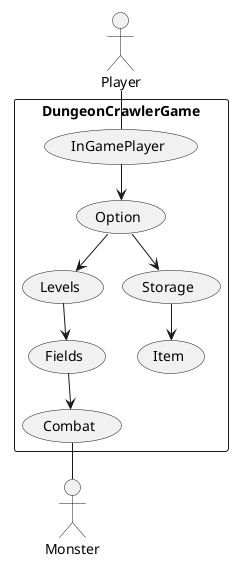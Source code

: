 @startuml
!pragma layout smetana

actor Player
actor Monster

rectangle DungeonCrawlerGame {
    Player -- (InGamePlayer)
    (InGamePlayer) --> (Option)

    (Option) --> (Levels)
    (Option) --> (Storage)

    (Storage) --> (Item)

    (Levels) --> (Fields)
    (Fields) --> (Combat)

    (Combat) -- Monster

}

@enduml